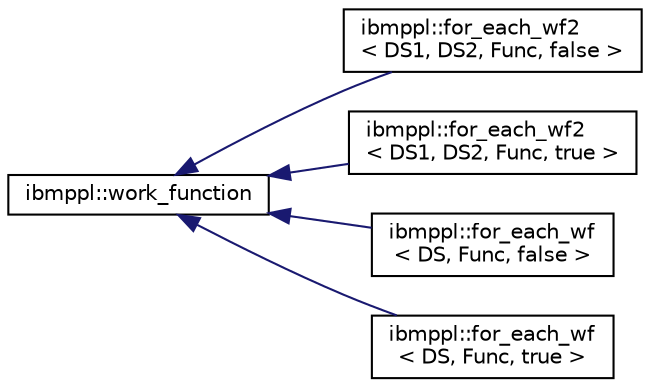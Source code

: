 digraph "Graphical Class Hierarchy"
{
  edge [fontname="Helvetica",fontsize="10",labelfontname="Helvetica",labelfontsize="10"];
  node [fontname="Helvetica",fontsize="10",shape=record];
  rankdir="LR";
  Node1 [label="ibmppl::work_function",height=0.2,width=0.4,color="black", fillcolor="white", style="filled",URL="$classibmppl_1_1work__function.html",tooltip="Base work function; all others should derive from it. "];
  Node1 -> Node2 [dir="back",color="midnightblue",fontsize="10",style="solid",fontname="Helvetica"];
  Node2 [label="ibmppl::for_each_wf2\l\< DS1, DS2, Func, false \>",height=0.2,width=0.4,color="black", fillcolor="white", style="filled",URL="$classibmppl_1_1for__each__wf2_3_01DS1_00_01DS2_00_01Func_00_01false_01_4.html",tooltip="Specialization of for_each_wf2 w/o reducer. "];
  Node1 -> Node3 [dir="back",color="midnightblue",fontsize="10",style="solid",fontname="Helvetica"];
  Node3 [label="ibmppl::for_each_wf2\l\< DS1, DS2, Func, true \>",height=0.2,width=0.4,color="black", fillcolor="white", style="filled",URL="$classibmppl_1_1for__each__wf2_3_01DS1_00_01DS2_00_01Func_00_01true_01_4.html",tooltip="Specialization of for_each_wf2 w/ reducer. "];
  Node1 -> Node4 [dir="back",color="midnightblue",fontsize="10",style="solid",fontname="Helvetica"];
  Node4 [label="ibmppl::for_each_wf\l\< DS, Func, false \>",height=0.2,width=0.4,color="black", fillcolor="white", style="filled",URL="$classibmppl_1_1for__each__wf_3_01DS_00_01Func_00_01false_01_4.html",tooltip="Work function specialization of for_each_wf2 w/o reducer. "];
  Node1 -> Node5 [dir="back",color="midnightblue",fontsize="10",style="solid",fontname="Helvetica"];
  Node5 [label="ibmppl::for_each_wf\l\< DS, Func, true \>",height=0.2,width=0.4,color="black", fillcolor="white", style="filled",URL="$classibmppl_1_1for__each__wf_3_01DS_00_01Func_00_01true_01_4.html",tooltip="Specialization of for_each_wf2 w/ reducer. "];
}
